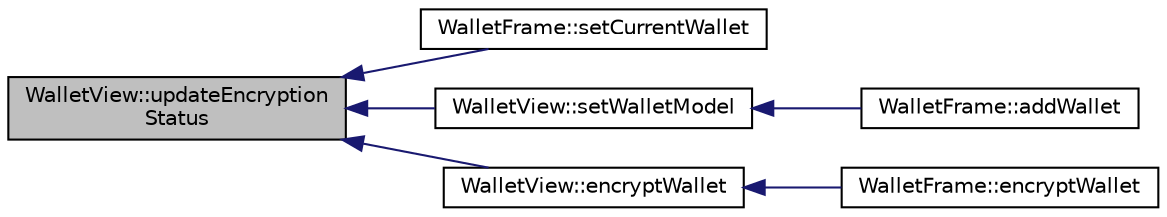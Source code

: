 digraph "WalletView::updateEncryptionStatus"
{
  edge [fontname="Helvetica",fontsize="10",labelfontname="Helvetica",labelfontsize="10"];
  node [fontname="Helvetica",fontsize="10",shape=record];
  rankdir="LR";
  Node616 [label="WalletView::updateEncryption\lStatus",height=0.2,width=0.4,color="black", fillcolor="grey75", style="filled", fontcolor="black"];
  Node616 -> Node617 [dir="back",color="midnightblue",fontsize="10",style="solid",fontname="Helvetica"];
  Node617 [label="WalletFrame::setCurrentWallet",height=0.2,width=0.4,color="black", fillcolor="white", style="filled",URL="$class_wallet_frame.html#ab6d4f86307bf1b28b53c2583c5166905"];
  Node616 -> Node618 [dir="back",color="midnightblue",fontsize="10",style="solid",fontname="Helvetica"];
  Node618 [label="WalletView::setWalletModel",height=0.2,width=0.4,color="black", fillcolor="white", style="filled",URL="$class_wallet_view.html#a0a37ff693a4f9c1e5ddc23f9cd3913be",tooltip="Set the wallet model. "];
  Node618 -> Node619 [dir="back",color="midnightblue",fontsize="10",style="solid",fontname="Helvetica"];
  Node619 [label="WalletFrame::addWallet",height=0.2,width=0.4,color="black", fillcolor="white", style="filled",URL="$class_wallet_frame.html#aa199c3f27654199d84c365cf86167d86"];
  Node616 -> Node620 [dir="back",color="midnightblue",fontsize="10",style="solid",fontname="Helvetica"];
  Node620 [label="WalletView::encryptWallet",height=0.2,width=0.4,color="black", fillcolor="white", style="filled",URL="$class_wallet_view.html#a164c3de8fc69ef6f39fb7c15e4bda553",tooltip="Encrypt the wallet. "];
  Node620 -> Node621 [dir="back",color="midnightblue",fontsize="10",style="solid",fontname="Helvetica"];
  Node621 [label="WalletFrame::encryptWallet",height=0.2,width=0.4,color="black", fillcolor="white", style="filled",URL="$class_wallet_frame.html#a8a9a419ba3e249f29fe321f2d789b761",tooltip="Encrypt the wallet. "];
}
